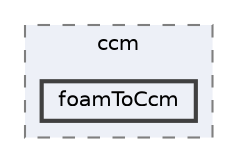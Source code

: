 digraph "applications/utilities/mesh/conversion/ccm/foamToCcm"
{
 // LATEX_PDF_SIZE
  bgcolor="transparent";
  edge [fontname=Helvetica,fontsize=10,labelfontname=Helvetica,labelfontsize=10];
  node [fontname=Helvetica,fontsize=10,shape=box,height=0.2,width=0.4];
  compound=true
  subgraph clusterdir_4a9dfa6633589fadd8503344b69288e7 {
    graph [ bgcolor="#edf0f7", pencolor="grey50", label="ccm", fontname=Helvetica,fontsize=10 style="filled,dashed", URL="dir_4a9dfa6633589fadd8503344b69288e7.html",tooltip=""]
  dir_4448dda20ed8a748c3f42b93017eb076 [label="foamToCcm", fillcolor="#edf0f7", color="grey25", style="filled,bold", URL="dir_4448dda20ed8a748c3f42b93017eb076.html",tooltip=""];
  }
}
